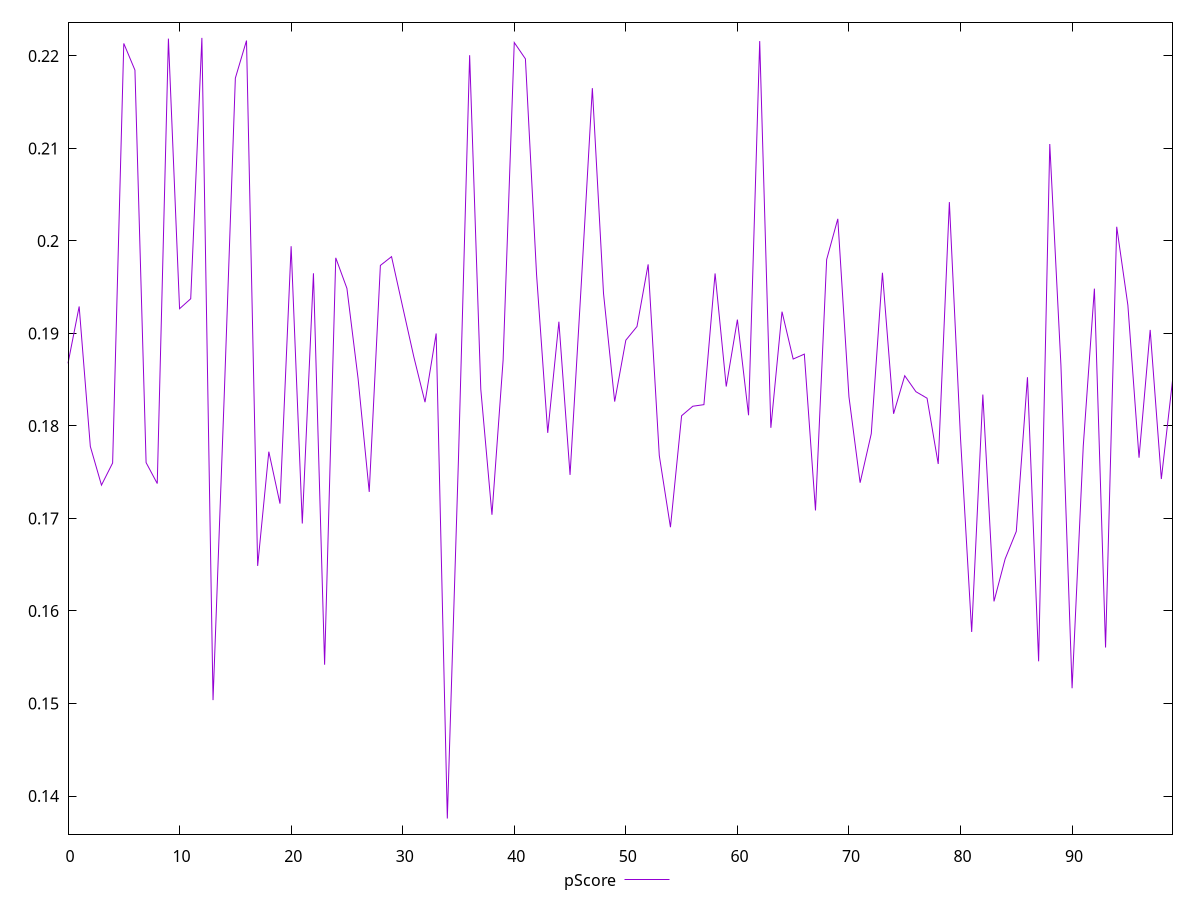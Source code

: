 reset

$pScore <<EOF
0 0.18676913931289862
1 0.19291578597900827
2 0.17779207919009798
3 0.1736063437122945
4 0.17599845470949022
5 0.22134746495004115
6 0.21846187155010754
7 0.17603926178726154
8 0.17377553703039184
9 0.22186796418796945
10 0.19267322391698072
11 0.19375255974150385
12 0.22194516304780365
13 0.15036692190937073
14 0.18316280355362202
15 0.21759779228543474
16 0.2216579266353348
17 0.1648727854602251
18 0.17721828933798955
19 0.17160598550980943
20 0.1994267818317772
21 0.1694526817273171
22 0.19650387613790055
23 0.15419223378437352
24 0.19817328085837727
25 0.19487249709482957
26 0.18512923221016214
27 0.17287364431742297
28 0.19735191710982097
29 0.19830235848776406
30 0.19285866871487178
31 0.18745567669280244
32 0.18256965979402195
33 0.18999655894577794
34 0.13756762302848102
35 0.17650816971757766
36 0.22007734751686664
37 0.183971408644804
38 0.17039943288732357
39 0.18710816448096024
40 0.2214459164259704
41 0.21968156955004203
42 0.19633640722205392
43 0.17925395976512637
44 0.19126709686027438
45 0.17470817670636196
46 0.19520459642582422
47 0.21651641658408294
48 0.19432273041883263
49 0.1826345963821383
50 0.18926983574980727
51 0.19074790731743696
52 0.19746384802935535
53 0.17679277414358485
54 0.1690546527882636
55 0.18110670348402658
56 0.182131237723976
57 0.18230339235104842
58 0.19648586279272628
59 0.18426408586226062
60 0.19149421546111356
61 0.18115684532418852
62 0.22159816095643925
63 0.17979968951318265
64 0.1923518463152898
65 0.1872332039812476
66 0.18776593417606074
67 0.17086695188135492
68 0.19798785905964578
69 0.2023871633032165
70 0.18315111887321267
71 0.1738648976264161
72 0.17916161859530289
73 0.19655992680361745
74 0.1813169951291138
75 0.18543021488018008
76 0.18370491101761166
77 0.1829992775074495
78 0.17589084181779502
79 0.2041988823544737
80 0.17866636705991795
81 0.15773512882996987
82 0.18339468480846077
83 0.16103740455283844
84 0.16562794850615842
85 0.1686065203642269
86 0.1852688506892709
87 0.15456169736087388
88 0.21047320406261577
89 0.1865463233967185
90 0.1516515223270155
91 0.17779796062280495
92 0.19484623398198864
93 0.15605232105994193
94 0.2015304847057906
95 0.19305568685722263
96 0.17656630278496988
97 0.19038533955269443
98 0.17426607878267042
99 0.18488757593641397
EOF

set key outside below
set xrange [0:99]
set yrange [0.13588007222809456:0.2236327138481901]
set trange [0.13588007222809456:0.2236327138481901]
set terminal svg size 640, 500 enhanced background rgb 'white'
set output "report_00025_2021-02-22T21:38:55.199Z/largest-contentful-paint/samples/pages+cached+noadtech+nomedia/pScore/values.svg"

plot $pScore title "pScore" with line

reset
